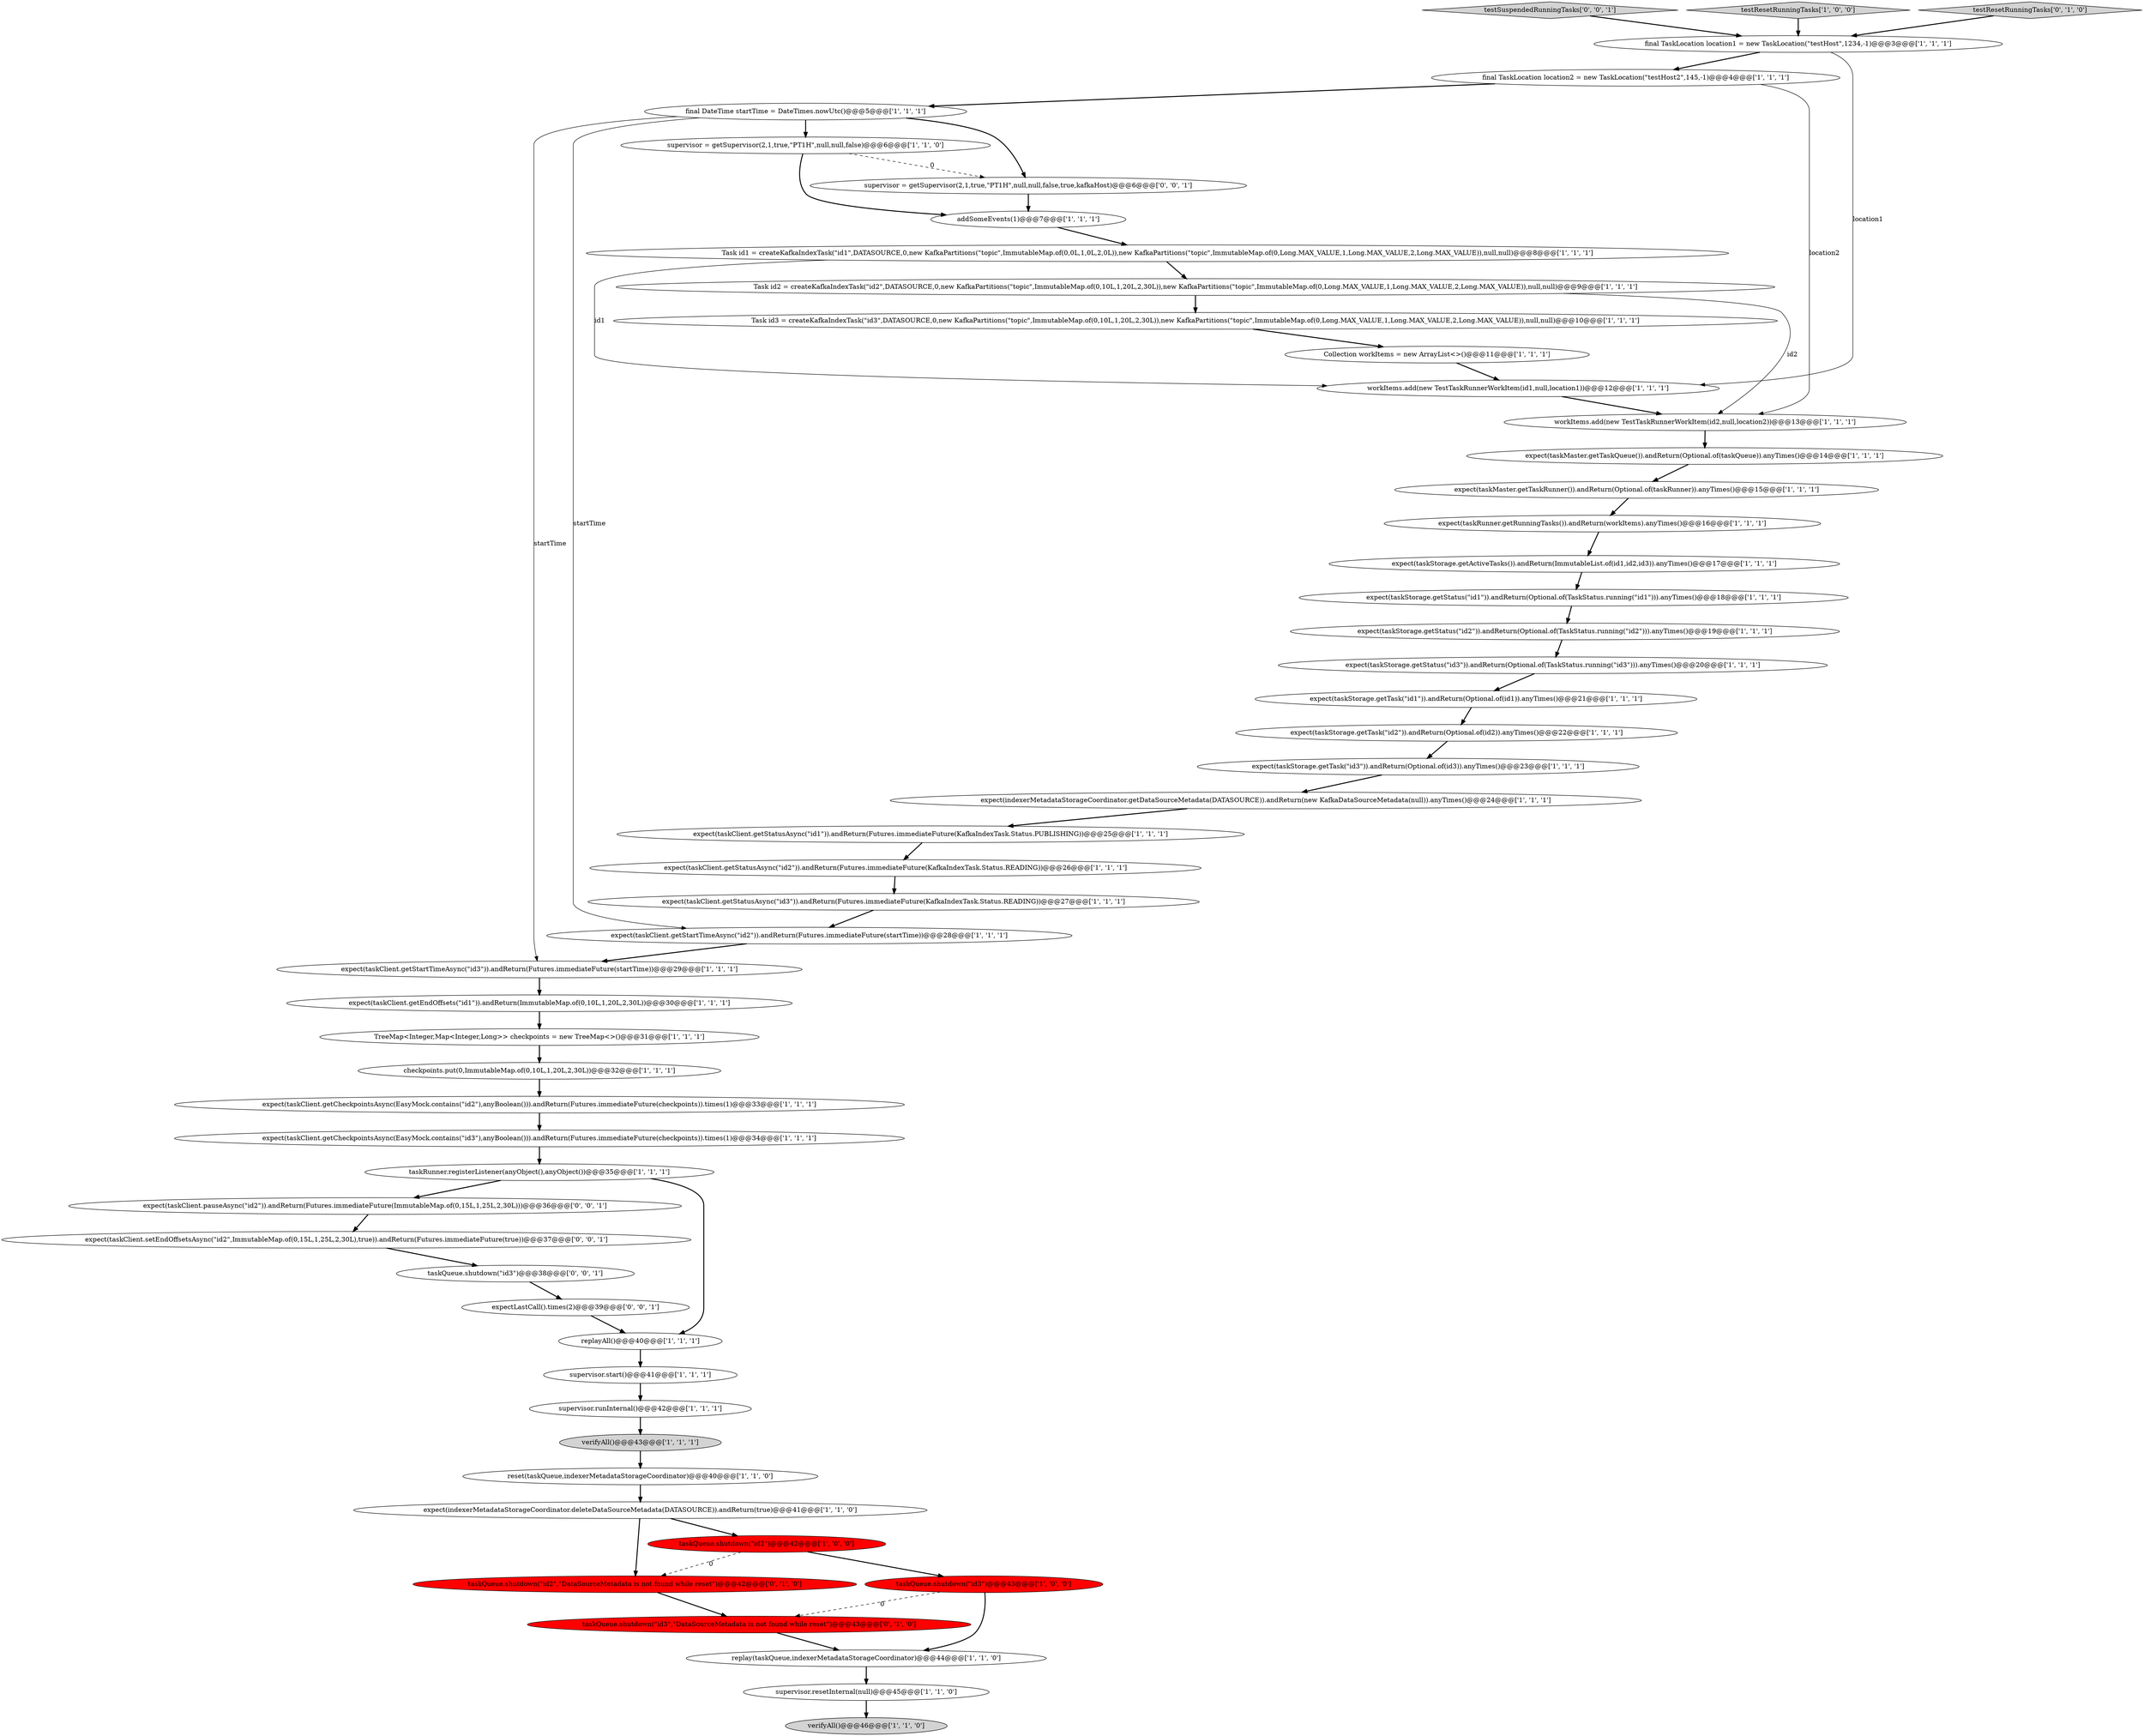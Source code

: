digraph {
42 [style = filled, label = "supervisor = getSupervisor(2,1,true,\"PT1H\",null,null,false)@@@6@@@['1', '1', '0']", fillcolor = white, shape = ellipse image = "AAA0AAABBB1BBB"];
23 [style = filled, label = "expect(taskClient.getCheckpointsAsync(EasyMock.contains(\"id2\"),anyBoolean())).andReturn(Futures.immediateFuture(checkpoints)).times(1)@@@33@@@['1', '1', '1']", fillcolor = white, shape = ellipse image = "AAA0AAABBB1BBB"];
8 [style = filled, label = "expect(taskStorage.getStatus(\"id1\")).andReturn(Optional.of(TaskStatus.running(\"id1\"))).anyTimes()@@@18@@@['1', '1', '1']", fillcolor = white, shape = ellipse image = "AAA0AAABBB1BBB"];
7 [style = filled, label = "expect(taskMaster.getTaskRunner()).andReturn(Optional.of(taskRunner)).anyTimes()@@@15@@@['1', '1', '1']", fillcolor = white, shape = ellipse image = "AAA0AAABBB1BBB"];
24 [style = filled, label = "expect(taskClient.getStartTimeAsync(\"id2\")).andReturn(Futures.immediateFuture(startTime))@@@28@@@['1', '1', '1']", fillcolor = white, shape = ellipse image = "AAA0AAABBB1BBB"];
35 [style = filled, label = "supervisor.runInternal()@@@42@@@['1', '1', '1']", fillcolor = white, shape = ellipse image = "AAA0AAABBB1BBB"];
16 [style = filled, label = "expect(taskStorage.getStatus(\"id3\")).andReturn(Optional.of(TaskStatus.running(\"id3\"))).anyTimes()@@@20@@@['1', '1', '1']", fillcolor = white, shape = ellipse image = "AAA0AAABBB1BBB"];
49 [style = filled, label = "testSuspendedRunningTasks['0', '0', '1']", fillcolor = lightgray, shape = diamond image = "AAA0AAABBB3BBB"];
9 [style = filled, label = "final TaskLocation location2 = new TaskLocation(\"testHost2\",145,-1)@@@4@@@['1', '1', '1']", fillcolor = white, shape = ellipse image = "AAA0AAABBB1BBB"];
11 [style = filled, label = "final DateTime startTime = DateTimes.nowUtc()@@@5@@@['1', '1', '1']", fillcolor = white, shape = ellipse image = "AAA0AAABBB1BBB"];
40 [style = filled, label = "Collection workItems = new ArrayList<>()@@@11@@@['1', '1', '1']", fillcolor = white, shape = ellipse image = "AAA0AAABBB1BBB"];
48 [style = filled, label = "supervisor = getSupervisor(2,1,true,\"PT1H\",null,null,false,true,kafkaHost)@@@6@@@['0', '0', '1']", fillcolor = white, shape = ellipse image = "AAA0AAABBB3BBB"];
4 [style = filled, label = "expect(taskStorage.getActiveTasks()).andReturn(ImmutableList.of(id1,id2,id3)).anyTimes()@@@17@@@['1', '1', '1']", fillcolor = white, shape = ellipse image = "AAA0AAABBB1BBB"];
21 [style = filled, label = "verifyAll()@@@43@@@['1', '1', '1']", fillcolor = lightgray, shape = ellipse image = "AAA0AAABBB1BBB"];
28 [style = filled, label = "Task id2 = createKafkaIndexTask(\"id2\",DATASOURCE,0,new KafkaPartitions(\"topic\",ImmutableMap.of(0,10L,1,20L,2,30L)),new KafkaPartitions(\"topic\",ImmutableMap.of(0,Long.MAX_VALUE,1,Long.MAX_VALUE,2,Long.MAX_VALUE)),null,null)@@@9@@@['1', '1', '1']", fillcolor = white, shape = ellipse image = "AAA0AAABBB1BBB"];
38 [style = filled, label = "expect(taskStorage.getTask(\"id3\")).andReturn(Optional.of(id3)).anyTimes()@@@23@@@['1', '1', '1']", fillcolor = white, shape = ellipse image = "AAA0AAABBB1BBB"];
52 [style = filled, label = "expect(taskClient.pauseAsync(\"id2\")).andReturn(Futures.immediateFuture(ImmutableMap.of(0,15L,1,25L,2,30L)))@@@36@@@['0', '0', '1']", fillcolor = white, shape = ellipse image = "AAA0AAABBB3BBB"];
19 [style = filled, label = "testResetRunningTasks['1', '0', '0']", fillcolor = lightgray, shape = diamond image = "AAA0AAABBB1BBB"];
3 [style = filled, label = "final TaskLocation location1 = new TaskLocation(\"testHost\",1234,-1)@@@3@@@['1', '1', '1']", fillcolor = white, shape = ellipse image = "AAA0AAABBB1BBB"];
36 [style = filled, label = "expect(taskClient.getEndOffsets(\"id1\")).andReturn(ImmutableMap.of(0,10L,1,20L,2,30L))@@@30@@@['1', '1', '1']", fillcolor = white, shape = ellipse image = "AAA0AAABBB1BBB"];
45 [style = filled, label = "taskQueue.shutdown(\"id2\",\"DataSourceMetadata is not found while reset\")@@@42@@@['0', '1', '0']", fillcolor = red, shape = ellipse image = "AAA1AAABBB2BBB"];
53 [style = filled, label = "expectLastCall().times(2)@@@39@@@['0', '0', '1']", fillcolor = white, shape = ellipse image = "AAA0AAABBB3BBB"];
2 [style = filled, label = "reset(taskQueue,indexerMetadataStorageCoordinator)@@@40@@@['1', '1', '0']", fillcolor = white, shape = ellipse image = "AAA0AAABBB1BBB"];
1 [style = filled, label = "workItems.add(new TestTaskRunnerWorkItem(id1,null,location1))@@@12@@@['1', '1', '1']", fillcolor = white, shape = ellipse image = "AAA0AAABBB1BBB"];
31 [style = filled, label = "replayAll()@@@40@@@['1', '1', '1']", fillcolor = white, shape = ellipse image = "AAA0AAABBB1BBB"];
46 [style = filled, label = "testResetRunningTasks['0', '1', '0']", fillcolor = lightgray, shape = diamond image = "AAA0AAABBB2BBB"];
44 [style = filled, label = "expect(taskRunner.getRunningTasks()).andReturn(workItems).anyTimes()@@@16@@@['1', '1', '1']", fillcolor = white, shape = ellipse image = "AAA0AAABBB1BBB"];
51 [style = filled, label = "taskQueue.shutdown(\"id3\")@@@38@@@['0', '0', '1']", fillcolor = white, shape = ellipse image = "AAA0AAABBB3BBB"];
25 [style = filled, label = "taskRunner.registerListener(anyObject(),anyObject())@@@35@@@['1', '1', '1']", fillcolor = white, shape = ellipse image = "AAA0AAABBB1BBB"];
47 [style = filled, label = "taskQueue.shutdown(\"id3\",\"DataSourceMetadata is not found while reset\")@@@43@@@['0', '1', '0']", fillcolor = red, shape = ellipse image = "AAA1AAABBB2BBB"];
10 [style = filled, label = "Task id3 = createKafkaIndexTask(\"id3\",DATASOURCE,0,new KafkaPartitions(\"topic\",ImmutableMap.of(0,10L,1,20L,2,30L)),new KafkaPartitions(\"topic\",ImmutableMap.of(0,Long.MAX_VALUE,1,Long.MAX_VALUE,2,Long.MAX_VALUE)),null,null)@@@10@@@['1', '1', '1']", fillcolor = white, shape = ellipse image = "AAA0AAABBB1BBB"];
13 [style = filled, label = "supervisor.resetInternal(null)@@@45@@@['1', '1', '0']", fillcolor = white, shape = ellipse image = "AAA0AAABBB1BBB"];
43 [style = filled, label = "expect(taskClient.getCheckpointsAsync(EasyMock.contains(\"id3\"),anyBoolean())).andReturn(Futures.immediateFuture(checkpoints)).times(1)@@@34@@@['1', '1', '1']", fillcolor = white, shape = ellipse image = "AAA0AAABBB1BBB"];
20 [style = filled, label = "replay(taskQueue,indexerMetadataStorageCoordinator)@@@44@@@['1', '1', '0']", fillcolor = white, shape = ellipse image = "AAA0AAABBB1BBB"];
18 [style = filled, label = "expect(indexerMetadataStorageCoordinator.getDataSourceMetadata(DATASOURCE)).andReturn(new KafkaDataSourceMetadata(null)).anyTimes()@@@24@@@['1', '1', '1']", fillcolor = white, shape = ellipse image = "AAA0AAABBB1BBB"];
30 [style = filled, label = "expect(taskStorage.getStatus(\"id2\")).andReturn(Optional.of(TaskStatus.running(\"id2\"))).anyTimes()@@@19@@@['1', '1', '1']", fillcolor = white, shape = ellipse image = "AAA0AAABBB1BBB"];
33 [style = filled, label = "expect(taskMaster.getTaskQueue()).andReturn(Optional.of(taskQueue)).anyTimes()@@@14@@@['1', '1', '1']", fillcolor = white, shape = ellipse image = "AAA0AAABBB1BBB"];
14 [style = filled, label = "expect(taskClient.getStartTimeAsync(\"id3\")).andReturn(Futures.immediateFuture(startTime))@@@29@@@['1', '1', '1']", fillcolor = white, shape = ellipse image = "AAA0AAABBB1BBB"];
12 [style = filled, label = "taskQueue.shutdown(\"id2\")@@@42@@@['1', '0', '0']", fillcolor = red, shape = ellipse image = "AAA1AAABBB1BBB"];
27 [style = filled, label = "Task id1 = createKafkaIndexTask(\"id1\",DATASOURCE,0,new KafkaPartitions(\"topic\",ImmutableMap.of(0,0L,1,0L,2,0L)),new KafkaPartitions(\"topic\",ImmutableMap.of(0,Long.MAX_VALUE,1,Long.MAX_VALUE,2,Long.MAX_VALUE)),null,null)@@@8@@@['1', '1', '1']", fillcolor = white, shape = ellipse image = "AAA0AAABBB1BBB"];
32 [style = filled, label = "verifyAll()@@@46@@@['1', '1', '0']", fillcolor = lightgray, shape = ellipse image = "AAA0AAABBB1BBB"];
22 [style = filled, label = "checkpoints.put(0,ImmutableMap.of(0,10L,1,20L,2,30L))@@@32@@@['1', '1', '1']", fillcolor = white, shape = ellipse image = "AAA0AAABBB1BBB"];
26 [style = filled, label = "taskQueue.shutdown(\"id3\")@@@43@@@['1', '0', '0']", fillcolor = red, shape = ellipse image = "AAA1AAABBB1BBB"];
41 [style = filled, label = "expect(taskClient.getStatusAsync(\"id2\")).andReturn(Futures.immediateFuture(KafkaIndexTask.Status.READING))@@@26@@@['1', '1', '1']", fillcolor = white, shape = ellipse image = "AAA0AAABBB1BBB"];
15 [style = filled, label = "expect(indexerMetadataStorageCoordinator.deleteDataSourceMetadata(DATASOURCE)).andReturn(true)@@@41@@@['1', '1', '0']", fillcolor = white, shape = ellipse image = "AAA0AAABBB1BBB"];
6 [style = filled, label = "supervisor.start()@@@41@@@['1', '1', '1']", fillcolor = white, shape = ellipse image = "AAA0AAABBB1BBB"];
39 [style = filled, label = "expect(taskClient.getStatusAsync(\"id3\")).andReturn(Futures.immediateFuture(KafkaIndexTask.Status.READING))@@@27@@@['1', '1', '1']", fillcolor = white, shape = ellipse image = "AAA0AAABBB1BBB"];
50 [style = filled, label = "expect(taskClient.setEndOffsetsAsync(\"id2\",ImmutableMap.of(0,15L,1,25L,2,30L),true)).andReturn(Futures.immediateFuture(true))@@@37@@@['0', '0', '1']", fillcolor = white, shape = ellipse image = "AAA0AAABBB3BBB"];
0 [style = filled, label = "TreeMap<Integer,Map<Integer,Long>> checkpoints = new TreeMap<>()@@@31@@@['1', '1', '1']", fillcolor = white, shape = ellipse image = "AAA0AAABBB1BBB"];
17 [style = filled, label = "addSomeEvents(1)@@@7@@@['1', '1', '1']", fillcolor = white, shape = ellipse image = "AAA0AAABBB1BBB"];
5 [style = filled, label = "expect(taskClient.getStatusAsync(\"id1\")).andReturn(Futures.immediateFuture(KafkaIndexTask.Status.PUBLISHING))@@@25@@@['1', '1', '1']", fillcolor = white, shape = ellipse image = "AAA0AAABBB1BBB"];
37 [style = filled, label = "workItems.add(new TestTaskRunnerWorkItem(id2,null,location2))@@@13@@@['1', '1', '1']", fillcolor = white, shape = ellipse image = "AAA0AAABBB1BBB"];
34 [style = filled, label = "expect(taskStorage.getTask(\"id1\")).andReturn(Optional.of(id1)).anyTimes()@@@21@@@['1', '1', '1']", fillcolor = white, shape = ellipse image = "AAA0AAABBB1BBB"];
29 [style = filled, label = "expect(taskStorage.getTask(\"id2\")).andReturn(Optional.of(id2)).anyTimes()@@@22@@@['1', '1', '1']", fillcolor = white, shape = ellipse image = "AAA0AAABBB1BBB"];
33->7 [style = bold, label=""];
8->30 [style = bold, label=""];
46->3 [style = bold, label=""];
34->29 [style = bold, label=""];
20->13 [style = bold, label=""];
6->35 [style = bold, label=""];
13->32 [style = bold, label=""];
9->11 [style = bold, label=""];
28->10 [style = bold, label=""];
15->45 [style = bold, label=""];
25->52 [style = bold, label=""];
11->24 [style = solid, label="startTime"];
11->48 [style = bold, label=""];
12->45 [style = dashed, label="0"];
27->28 [style = bold, label=""];
42->17 [style = bold, label=""];
23->43 [style = bold, label=""];
26->47 [style = dashed, label="0"];
16->34 [style = bold, label=""];
26->20 [style = bold, label=""];
39->24 [style = bold, label=""];
51->53 [style = bold, label=""];
12->26 [style = bold, label=""];
11->42 [style = bold, label=""];
53->31 [style = bold, label=""];
28->37 [style = solid, label="id2"];
48->17 [style = bold, label=""];
22->23 [style = bold, label=""];
35->21 [style = bold, label=""];
42->48 [style = dashed, label="0"];
24->14 [style = bold, label=""];
25->31 [style = bold, label=""];
21->2 [style = bold, label=""];
3->1 [style = solid, label="location1"];
3->9 [style = bold, label=""];
40->1 [style = bold, label=""];
9->37 [style = solid, label="location2"];
11->14 [style = solid, label="startTime"];
38->18 [style = bold, label=""];
36->0 [style = bold, label=""];
5->41 [style = bold, label=""];
31->6 [style = bold, label=""];
44->4 [style = bold, label=""];
18->5 [style = bold, label=""];
0->22 [style = bold, label=""];
50->51 [style = bold, label=""];
2->15 [style = bold, label=""];
47->20 [style = bold, label=""];
45->47 [style = bold, label=""];
10->40 [style = bold, label=""];
49->3 [style = bold, label=""];
4->8 [style = bold, label=""];
52->50 [style = bold, label=""];
29->38 [style = bold, label=""];
15->12 [style = bold, label=""];
27->1 [style = solid, label="id1"];
17->27 [style = bold, label=""];
41->39 [style = bold, label=""];
37->33 [style = bold, label=""];
43->25 [style = bold, label=""];
30->16 [style = bold, label=""];
19->3 [style = bold, label=""];
7->44 [style = bold, label=""];
1->37 [style = bold, label=""];
14->36 [style = bold, label=""];
}
